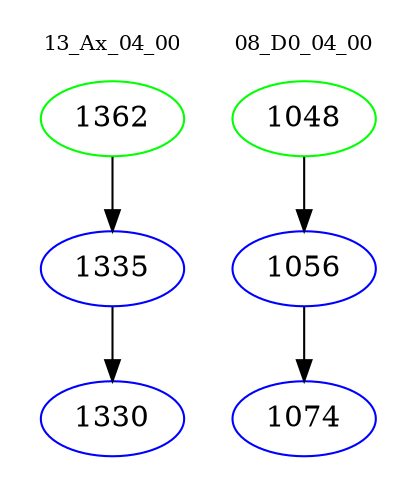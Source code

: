 digraph{
subgraph cluster_0 {
color = white
label = "13_Ax_04_00";
fontsize=10;
T0_1362 [label="1362", color="green"]
T0_1362 -> T0_1335 [color="black"]
T0_1335 [label="1335", color="blue"]
T0_1335 -> T0_1330 [color="black"]
T0_1330 [label="1330", color="blue"]
}
subgraph cluster_1 {
color = white
label = "08_D0_04_00";
fontsize=10;
T1_1048 [label="1048", color="green"]
T1_1048 -> T1_1056 [color="black"]
T1_1056 [label="1056", color="blue"]
T1_1056 -> T1_1074 [color="black"]
T1_1074 [label="1074", color="blue"]
}
}
